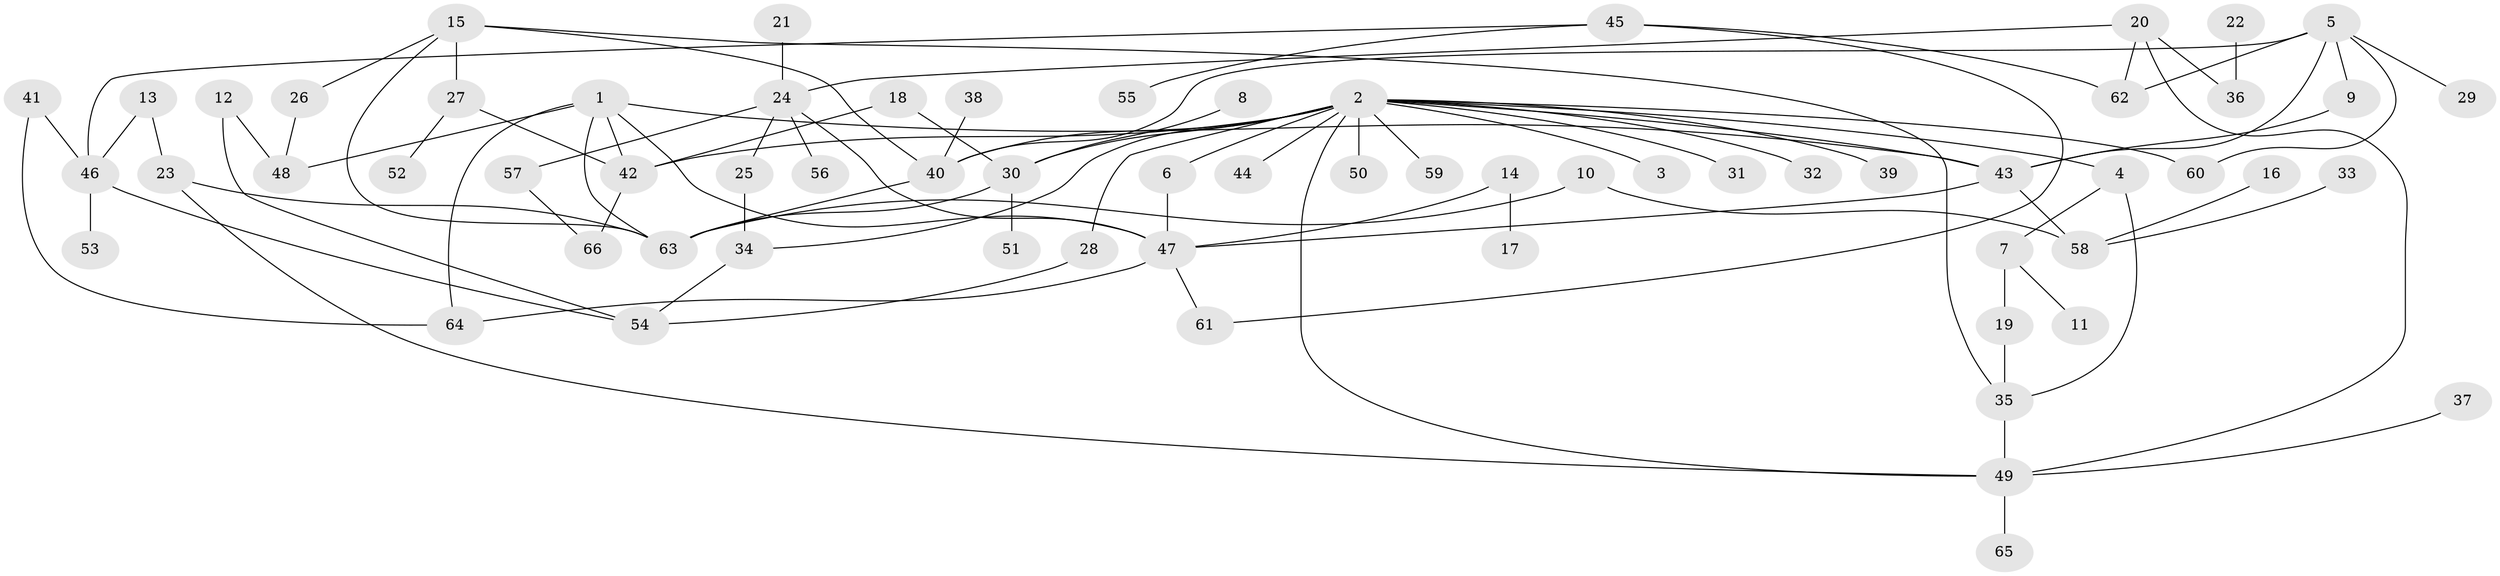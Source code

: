 // original degree distribution, {10: 0.007575757575757576, 6: 0.030303030303030304, 5: 0.05303030303030303, 7: 0.022727272727272728, 4: 0.05303030303030303, 1: 0.3181818181818182, 2: 0.3484848484848485, 3: 0.16666666666666666}
// Generated by graph-tools (version 1.1) at 2025/25/03/09/25 03:25:26]
// undirected, 66 vertices, 93 edges
graph export_dot {
graph [start="1"]
  node [color=gray90,style=filled];
  1;
  2;
  3;
  4;
  5;
  6;
  7;
  8;
  9;
  10;
  11;
  12;
  13;
  14;
  15;
  16;
  17;
  18;
  19;
  20;
  21;
  22;
  23;
  24;
  25;
  26;
  27;
  28;
  29;
  30;
  31;
  32;
  33;
  34;
  35;
  36;
  37;
  38;
  39;
  40;
  41;
  42;
  43;
  44;
  45;
  46;
  47;
  48;
  49;
  50;
  51;
  52;
  53;
  54;
  55;
  56;
  57;
  58;
  59;
  60;
  61;
  62;
  63;
  64;
  65;
  66;
  1 -- 42 [weight=1.0];
  1 -- 43 [weight=1.0];
  1 -- 47 [weight=1.0];
  1 -- 48 [weight=1.0];
  1 -- 63 [weight=1.0];
  1 -- 64 [weight=1.0];
  2 -- 3 [weight=1.0];
  2 -- 4 [weight=1.0];
  2 -- 6 [weight=1.0];
  2 -- 28 [weight=1.0];
  2 -- 30 [weight=1.0];
  2 -- 31 [weight=1.0];
  2 -- 32 [weight=1.0];
  2 -- 34 [weight=1.0];
  2 -- 39 [weight=1.0];
  2 -- 40 [weight=1.0];
  2 -- 42 [weight=1.0];
  2 -- 43 [weight=1.0];
  2 -- 44 [weight=1.0];
  2 -- 49 [weight=1.0];
  2 -- 50 [weight=1.0];
  2 -- 59 [weight=1.0];
  2 -- 60 [weight=1.0];
  4 -- 7 [weight=1.0];
  4 -- 35 [weight=1.0];
  5 -- 9 [weight=1.0];
  5 -- 29 [weight=1.0];
  5 -- 40 [weight=1.0];
  5 -- 43 [weight=1.0];
  5 -- 60 [weight=1.0];
  5 -- 62 [weight=1.0];
  6 -- 47 [weight=1.0];
  7 -- 11 [weight=1.0];
  7 -- 19 [weight=1.0];
  8 -- 30 [weight=1.0];
  9 -- 43 [weight=1.0];
  10 -- 58 [weight=1.0];
  10 -- 63 [weight=1.0];
  12 -- 48 [weight=1.0];
  12 -- 54 [weight=1.0];
  13 -- 23 [weight=1.0];
  13 -- 46 [weight=1.0];
  14 -- 17 [weight=1.0];
  14 -- 47 [weight=1.0];
  15 -- 26 [weight=1.0];
  15 -- 27 [weight=1.0];
  15 -- 35 [weight=1.0];
  15 -- 40 [weight=1.0];
  15 -- 63 [weight=1.0];
  16 -- 58 [weight=1.0];
  18 -- 30 [weight=1.0];
  18 -- 42 [weight=1.0];
  19 -- 35 [weight=1.0];
  20 -- 24 [weight=1.0];
  20 -- 36 [weight=1.0];
  20 -- 49 [weight=1.0];
  20 -- 62 [weight=1.0];
  21 -- 24 [weight=1.0];
  22 -- 36 [weight=1.0];
  23 -- 49 [weight=1.0];
  23 -- 63 [weight=1.0];
  24 -- 25 [weight=1.0];
  24 -- 47 [weight=1.0];
  24 -- 56 [weight=1.0];
  24 -- 57 [weight=1.0];
  25 -- 34 [weight=1.0];
  26 -- 48 [weight=1.0];
  27 -- 42 [weight=1.0];
  27 -- 52 [weight=1.0];
  28 -- 54 [weight=1.0];
  30 -- 51 [weight=1.0];
  30 -- 63 [weight=1.0];
  33 -- 58 [weight=1.0];
  34 -- 54 [weight=1.0];
  35 -- 49 [weight=1.0];
  37 -- 49 [weight=1.0];
  38 -- 40 [weight=1.0];
  40 -- 63 [weight=1.0];
  41 -- 46 [weight=1.0];
  41 -- 64 [weight=1.0];
  42 -- 66 [weight=1.0];
  43 -- 47 [weight=1.0];
  43 -- 58 [weight=1.0];
  45 -- 46 [weight=1.0];
  45 -- 55 [weight=1.0];
  45 -- 61 [weight=1.0];
  45 -- 62 [weight=1.0];
  46 -- 53 [weight=1.0];
  46 -- 54 [weight=1.0];
  47 -- 61 [weight=1.0];
  47 -- 64 [weight=1.0];
  49 -- 65 [weight=1.0];
  57 -- 66 [weight=1.0];
}
